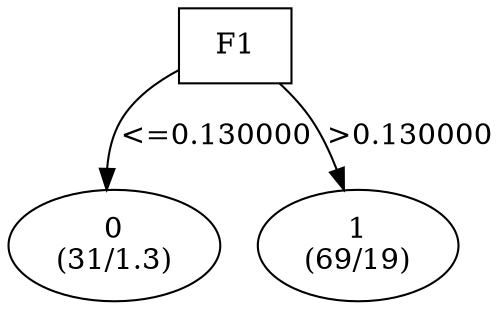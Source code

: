 digraph YaDT {
n0 [ shape=box, label="F1\n"]
n0 -> n1 [label="<=0.130000"]
n1 [ shape=ellipse, label="0\n(31/1.3)"]
n0 -> n2 [label=">0.130000"]
n2 [ shape=ellipse, label="1\n(69/19)"]
}

